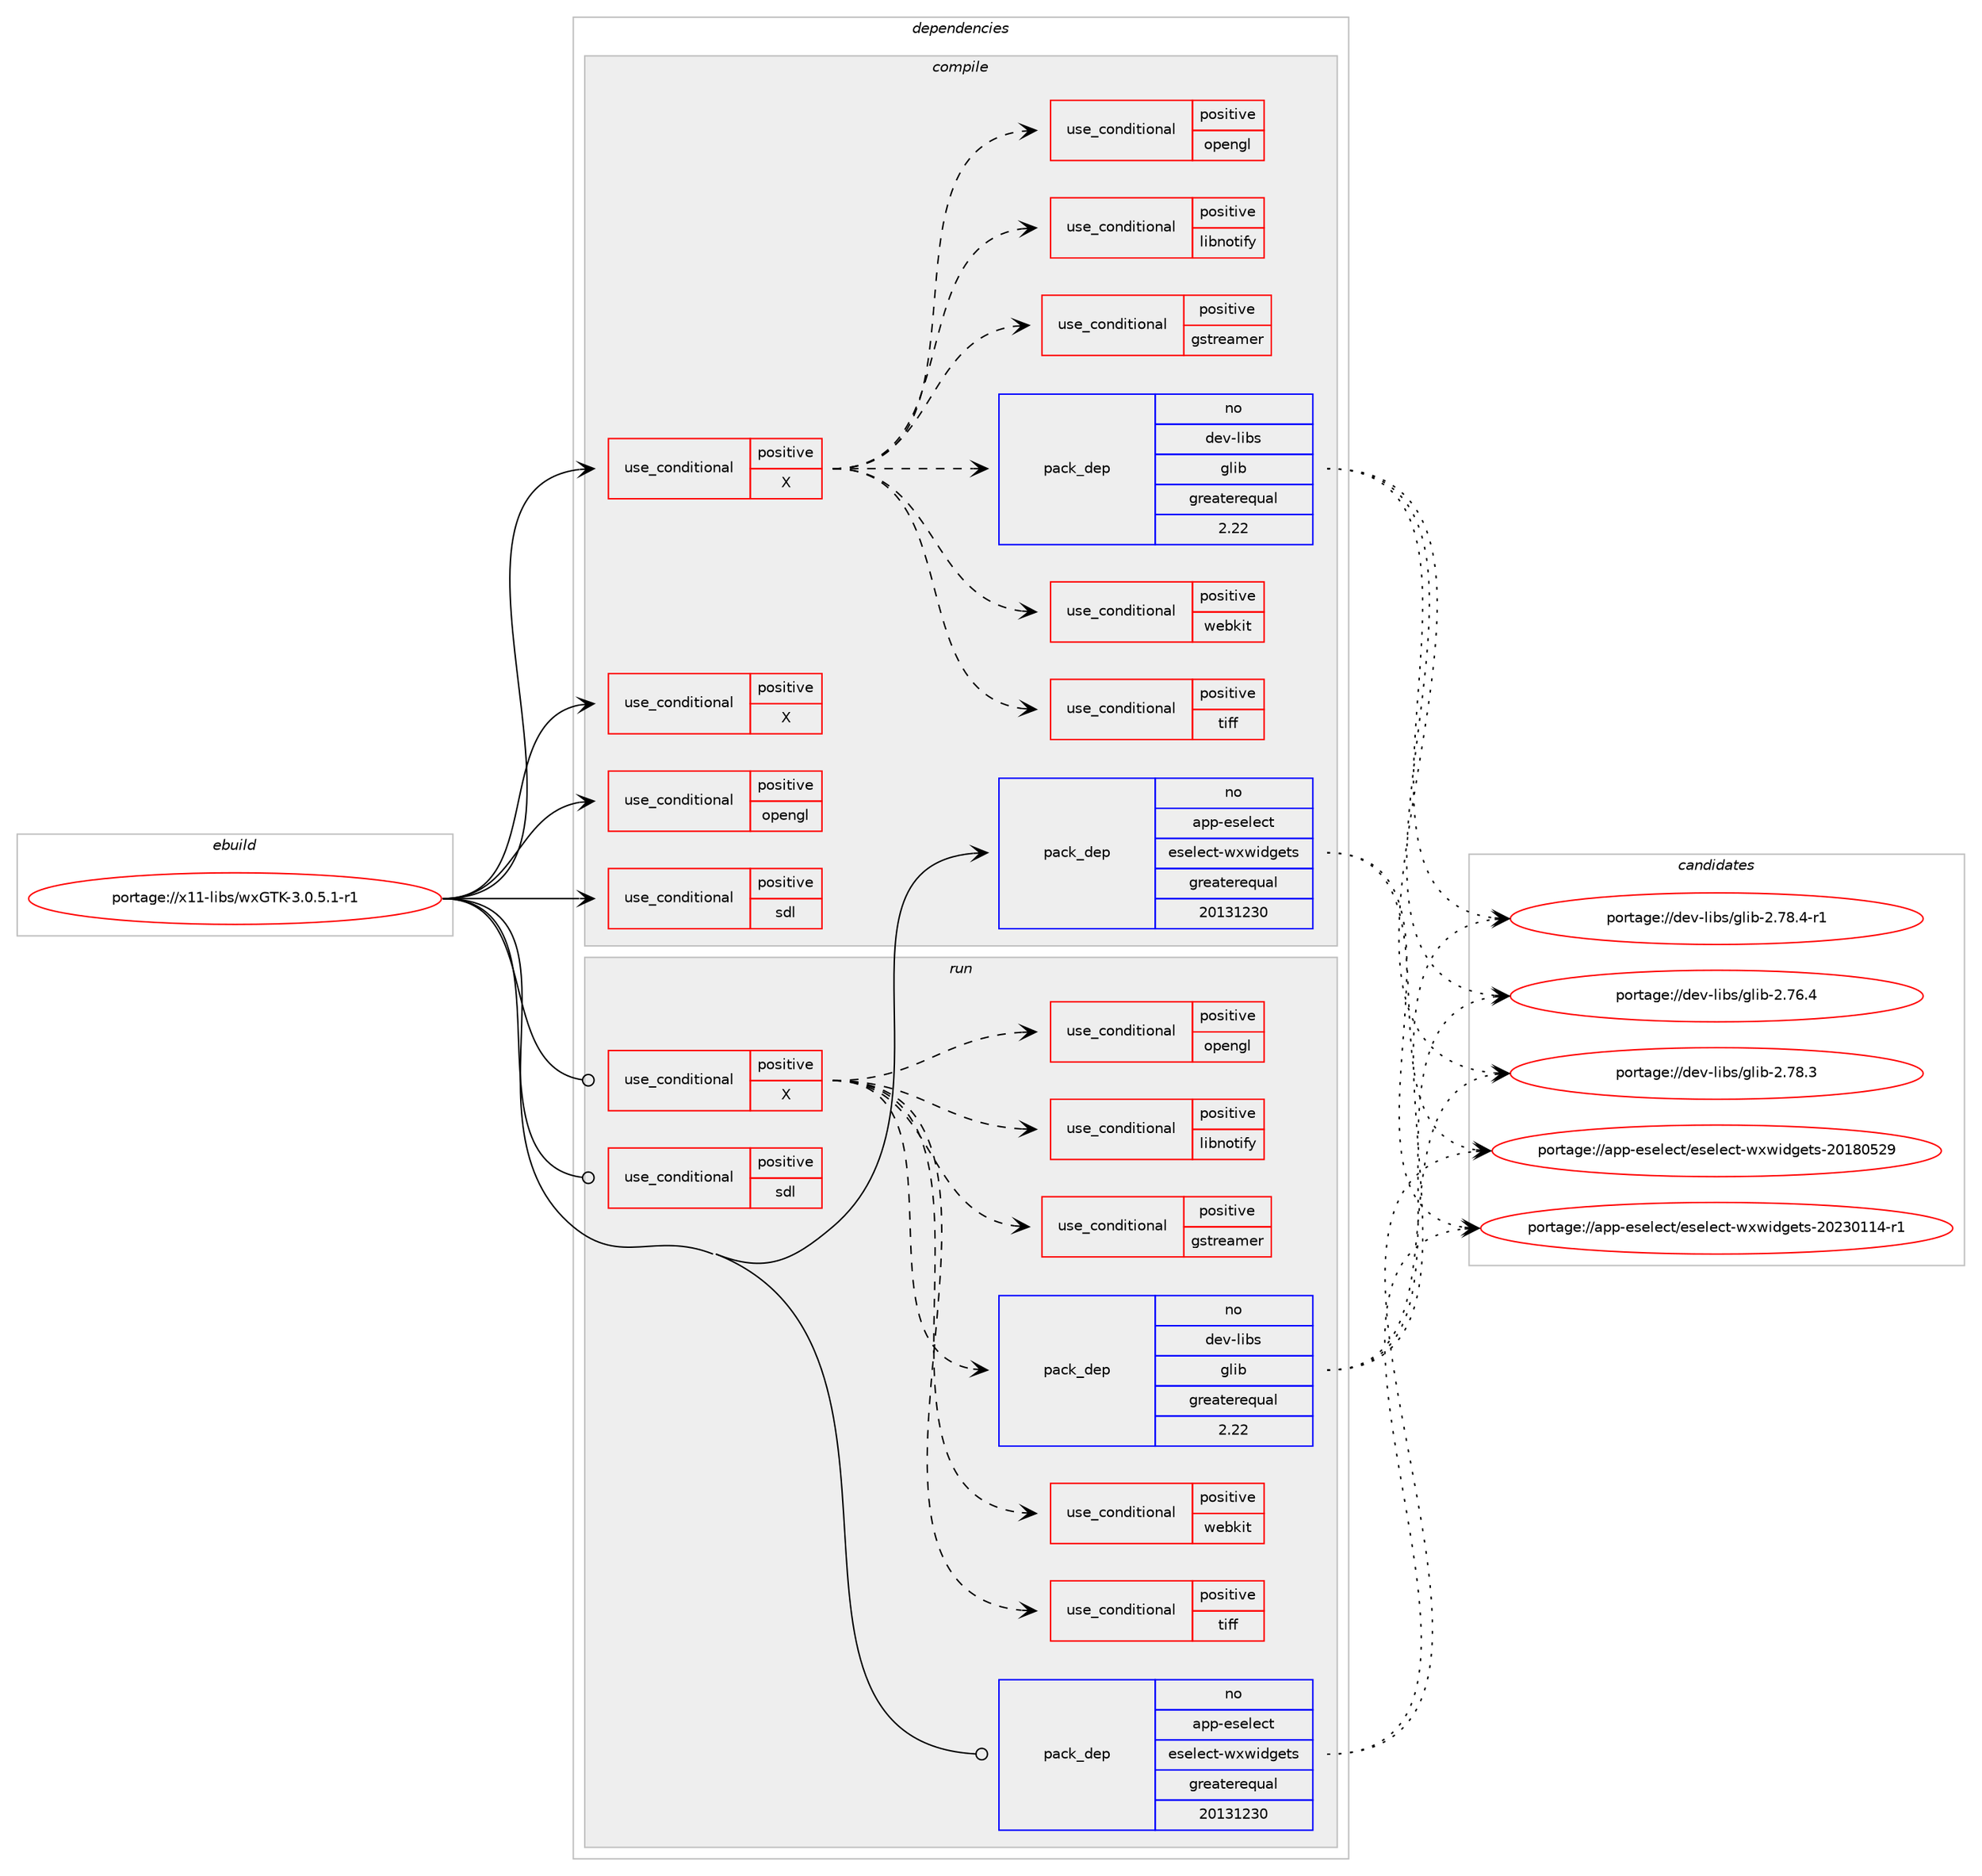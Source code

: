 digraph prolog {

# *************
# Graph options
# *************

newrank=true;
concentrate=true;
compound=true;
graph [rankdir=LR,fontname=Helvetica,fontsize=10,ranksep=1.5];#, ranksep=2.5, nodesep=0.2];
edge  [arrowhead=vee];
node  [fontname=Helvetica,fontsize=10];

# **********
# The ebuild
# **********

subgraph cluster_leftcol {
color=gray;
rank=same;
label=<<i>ebuild</i>>;
id [label="portage://x11-libs/wxGTK-3.0.5.1-r1", color=red, width=4, href="../x11-libs/wxGTK-3.0.5.1-r1.svg"];
}

# ****************
# The dependencies
# ****************

subgraph cluster_midcol {
color=gray;
label=<<i>dependencies</i>>;
subgraph cluster_compile {
fillcolor="#eeeeee";
style=filled;
label=<<i>compile</i>>;
subgraph cond7070 {
dependency10348 [label=<<TABLE BORDER="0" CELLBORDER="1" CELLSPACING="0" CELLPADDING="4"><TR><TD ROWSPAN="3" CELLPADDING="10">use_conditional</TD></TR><TR><TD>positive</TD></TR><TR><TD>X</TD></TR></TABLE>>, shape=none, color=red];
subgraph pack3106 {
dependency10349 [label=<<TABLE BORDER="0" CELLBORDER="1" CELLSPACING="0" CELLPADDING="4" WIDTH="220"><TR><TD ROWSPAN="6" CELLPADDING="30">pack_dep</TD></TR><TR><TD WIDTH="110">no</TD></TR><TR><TD>dev-libs</TD></TR><TR><TD>glib</TD></TR><TR><TD>greaterequal</TD></TR><TR><TD>2.22</TD></TR></TABLE>>, shape=none, color=blue];
}
dependency10348:e -> dependency10349:w [weight=20,style="dashed",arrowhead="vee"];
# *** BEGIN UNKNOWN DEPENDENCY TYPE (TODO) ***
# dependency10348 -> package_dependency(portage://x11-libs/wxGTK-3.0.5.1-r1,install,no,media-libs,libjpeg-turbo,none,[,,],any_same_slot,[use(optenable(abi_x86_32),negative),use(optenable(abi_x86_64),negative),use(optenable(abi_x86_x32),negative),use(optenable(abi_mips_n32),negative),use(optenable(abi_mips_n64),negative),use(optenable(abi_mips_o32),negative),use(optenable(abi_s390_32),negative),use(optenable(abi_s390_64),negative)])
# *** END UNKNOWN DEPENDENCY TYPE (TODO) ***

# *** BEGIN UNKNOWN DEPENDENCY TYPE (TODO) ***
# dependency10348 -> package_dependency(portage://x11-libs/wxGTK-3.0.5.1-r1,install,no,media-libs,libpng,none,[,,],[slot(0),equal],[use(optenable(abi_x86_32),negative),use(optenable(abi_x86_64),negative),use(optenable(abi_x86_x32),negative),use(optenable(abi_mips_n32),negative),use(optenable(abi_mips_n64),negative),use(optenable(abi_mips_o32),negative),use(optenable(abi_s390_32),negative),use(optenable(abi_s390_64),negative)])
# *** END UNKNOWN DEPENDENCY TYPE (TODO) ***

# *** BEGIN UNKNOWN DEPENDENCY TYPE (TODO) ***
# dependency10348 -> package_dependency(portage://x11-libs/wxGTK-3.0.5.1-r1,install,no,sys-libs,zlib,none,[,,],[],[use(optenable(abi_x86_32),negative),use(optenable(abi_x86_64),negative),use(optenable(abi_x86_x32),negative),use(optenable(abi_mips_n32),negative),use(optenable(abi_mips_n64),negative),use(optenable(abi_mips_o32),negative),use(optenable(abi_s390_32),negative),use(optenable(abi_s390_64),negative)])
# *** END UNKNOWN DEPENDENCY TYPE (TODO) ***

# *** BEGIN UNKNOWN DEPENDENCY TYPE (TODO) ***
# dependency10348 -> package_dependency(portage://x11-libs/wxGTK-3.0.5.1-r1,install,no,x11-libs,cairo,none,[,,],[],[use(optenable(abi_x86_32),negative),use(optenable(abi_x86_64),negative),use(optenable(abi_x86_x32),negative),use(optenable(abi_mips_n32),negative),use(optenable(abi_mips_n64),negative),use(optenable(abi_mips_o32),negative),use(optenable(abi_s390_32),negative),use(optenable(abi_s390_64),negative)])
# *** END UNKNOWN DEPENDENCY TYPE (TODO) ***

# *** BEGIN UNKNOWN DEPENDENCY TYPE (TODO) ***
# dependency10348 -> package_dependency(portage://x11-libs/wxGTK-3.0.5.1-r1,install,no,x11-libs,gtk+,none,[,,],[slot(3)],[use(optenable(abi_x86_32),negative),use(optenable(abi_x86_64),negative),use(optenable(abi_x86_x32),negative),use(optenable(abi_mips_n32),negative),use(optenable(abi_mips_n64),negative),use(optenable(abi_mips_o32),negative),use(optenable(abi_s390_32),negative),use(optenable(abi_s390_64),negative)])
# *** END UNKNOWN DEPENDENCY TYPE (TODO) ***

# *** BEGIN UNKNOWN DEPENDENCY TYPE (TODO) ***
# dependency10348 -> package_dependency(portage://x11-libs/wxGTK-3.0.5.1-r1,install,no,x11-libs,gdk-pixbuf,none,[,,],[],[use(optenable(abi_x86_32),negative),use(optenable(abi_x86_64),negative),use(optenable(abi_x86_x32),negative),use(optenable(abi_mips_n32),negative),use(optenable(abi_mips_n64),negative),use(optenable(abi_mips_o32),negative),use(optenable(abi_s390_32),negative),use(optenable(abi_s390_64),negative)])
# *** END UNKNOWN DEPENDENCY TYPE (TODO) ***

# *** BEGIN UNKNOWN DEPENDENCY TYPE (TODO) ***
# dependency10348 -> package_dependency(portage://x11-libs/wxGTK-3.0.5.1-r1,install,no,x11-libs,libSM,none,[,,],[],[use(optenable(abi_x86_32),negative),use(optenable(abi_x86_64),negative),use(optenable(abi_x86_x32),negative),use(optenable(abi_mips_n32),negative),use(optenable(abi_mips_n64),negative),use(optenable(abi_mips_o32),negative),use(optenable(abi_s390_32),negative),use(optenable(abi_s390_64),negative)])
# *** END UNKNOWN DEPENDENCY TYPE (TODO) ***

# *** BEGIN UNKNOWN DEPENDENCY TYPE (TODO) ***
# dependency10348 -> package_dependency(portage://x11-libs/wxGTK-3.0.5.1-r1,install,no,x11-libs,libX11,none,[,,],[],[use(optenable(abi_x86_32),negative),use(optenable(abi_x86_64),negative),use(optenable(abi_x86_x32),negative),use(optenable(abi_mips_n32),negative),use(optenable(abi_mips_n64),negative),use(optenable(abi_mips_o32),negative),use(optenable(abi_s390_32),negative),use(optenable(abi_s390_64),negative)])
# *** END UNKNOWN DEPENDENCY TYPE (TODO) ***

# *** BEGIN UNKNOWN DEPENDENCY TYPE (TODO) ***
# dependency10348 -> package_dependency(portage://x11-libs/wxGTK-3.0.5.1-r1,install,no,x11-libs,libXxf86vm,none,[,,],[],[use(optenable(abi_x86_32),negative),use(optenable(abi_x86_64),negative),use(optenable(abi_x86_x32),negative),use(optenable(abi_mips_n32),negative),use(optenable(abi_mips_n64),negative),use(optenable(abi_mips_o32),negative),use(optenable(abi_s390_32),negative),use(optenable(abi_s390_64),negative)])
# *** END UNKNOWN DEPENDENCY TYPE (TODO) ***

# *** BEGIN UNKNOWN DEPENDENCY TYPE (TODO) ***
# dependency10348 -> package_dependency(portage://x11-libs/wxGTK-3.0.5.1-r1,install,no,x11-libs,pango,none,[,,],[],[use(optenable(abi_x86_32),negative),use(optenable(abi_x86_64),negative),use(optenable(abi_x86_x32),negative),use(optenable(abi_mips_n32),negative),use(optenable(abi_mips_n64),negative),use(optenable(abi_mips_o32),negative),use(optenable(abi_s390_32),negative),use(optenable(abi_s390_64),negative)])
# *** END UNKNOWN DEPENDENCY TYPE (TODO) ***

subgraph cond7071 {
dependency10350 [label=<<TABLE BORDER="0" CELLBORDER="1" CELLSPACING="0" CELLPADDING="4"><TR><TD ROWSPAN="3" CELLPADDING="10">use_conditional</TD></TR><TR><TD>positive</TD></TR><TR><TD>gstreamer</TD></TR></TABLE>>, shape=none, color=red];
# *** BEGIN UNKNOWN DEPENDENCY TYPE (TODO) ***
# dependency10350 -> package_dependency(portage://x11-libs/wxGTK-3.0.5.1-r1,install,no,media-libs,gstreamer,none,[,,],[slot(1.0)],[use(optenable(abi_x86_32),negative),use(optenable(abi_x86_64),negative),use(optenable(abi_x86_x32),negative),use(optenable(abi_mips_n32),negative),use(optenable(abi_mips_n64),negative),use(optenable(abi_mips_o32),negative),use(optenable(abi_s390_32),negative),use(optenable(abi_s390_64),negative)])
# *** END UNKNOWN DEPENDENCY TYPE (TODO) ***

# *** BEGIN UNKNOWN DEPENDENCY TYPE (TODO) ***
# dependency10350 -> package_dependency(portage://x11-libs/wxGTK-3.0.5.1-r1,install,no,media-libs,gst-plugins-base,none,[,,],[slot(1.0)],[use(optenable(abi_x86_32),negative),use(optenable(abi_x86_64),negative),use(optenable(abi_x86_x32),negative),use(optenable(abi_mips_n32),negative),use(optenable(abi_mips_n64),negative),use(optenable(abi_mips_o32),negative),use(optenable(abi_s390_32),negative),use(optenable(abi_s390_64),negative)])
# *** END UNKNOWN DEPENDENCY TYPE (TODO) ***

}
dependency10348:e -> dependency10350:w [weight=20,style="dashed",arrowhead="vee"];
subgraph cond7072 {
dependency10351 [label=<<TABLE BORDER="0" CELLBORDER="1" CELLSPACING="0" CELLPADDING="4"><TR><TD ROWSPAN="3" CELLPADDING="10">use_conditional</TD></TR><TR><TD>positive</TD></TR><TR><TD>libnotify</TD></TR></TABLE>>, shape=none, color=red];
# *** BEGIN UNKNOWN DEPENDENCY TYPE (TODO) ***
# dependency10351 -> package_dependency(portage://x11-libs/wxGTK-3.0.5.1-r1,install,no,x11-libs,libnotify,none,[,,],[],[use(optenable(abi_x86_32),negative),use(optenable(abi_x86_64),negative),use(optenable(abi_x86_x32),negative),use(optenable(abi_mips_n32),negative),use(optenable(abi_mips_n64),negative),use(optenable(abi_mips_o32),negative),use(optenable(abi_s390_32),negative),use(optenable(abi_s390_64),negative)])
# *** END UNKNOWN DEPENDENCY TYPE (TODO) ***

}
dependency10348:e -> dependency10351:w [weight=20,style="dashed",arrowhead="vee"];
subgraph cond7073 {
dependency10352 [label=<<TABLE BORDER="0" CELLBORDER="1" CELLSPACING="0" CELLPADDING="4"><TR><TD ROWSPAN="3" CELLPADDING="10">use_conditional</TD></TR><TR><TD>positive</TD></TR><TR><TD>opengl</TD></TR></TABLE>>, shape=none, color=red];
# *** BEGIN UNKNOWN DEPENDENCY TYPE (TODO) ***
# dependency10352 -> package_dependency(portage://x11-libs/wxGTK-3.0.5.1-r1,install,no,virtual,opengl,none,[,,],[],[use(optenable(abi_x86_32),negative),use(optenable(abi_x86_64),negative),use(optenable(abi_x86_x32),negative),use(optenable(abi_mips_n32),negative),use(optenable(abi_mips_n64),negative),use(optenable(abi_mips_o32),negative),use(optenable(abi_s390_32),negative),use(optenable(abi_s390_64),negative)])
# *** END UNKNOWN DEPENDENCY TYPE (TODO) ***

}
dependency10348:e -> dependency10352:w [weight=20,style="dashed",arrowhead="vee"];
subgraph cond7074 {
dependency10353 [label=<<TABLE BORDER="0" CELLBORDER="1" CELLSPACING="0" CELLPADDING="4"><TR><TD ROWSPAN="3" CELLPADDING="10">use_conditional</TD></TR><TR><TD>positive</TD></TR><TR><TD>tiff</TD></TR></TABLE>>, shape=none, color=red];
# *** BEGIN UNKNOWN DEPENDENCY TYPE (TODO) ***
# dependency10353 -> package_dependency(portage://x11-libs/wxGTK-3.0.5.1-r1,install,no,media-libs,tiff,none,[,,],any_same_slot,[use(optenable(abi_x86_32),negative),use(optenable(abi_x86_64),negative),use(optenable(abi_x86_x32),negative),use(optenable(abi_mips_n32),negative),use(optenable(abi_mips_n64),negative),use(optenable(abi_mips_o32),negative),use(optenable(abi_s390_32),negative),use(optenable(abi_s390_64),negative)])
# *** END UNKNOWN DEPENDENCY TYPE (TODO) ***

}
dependency10348:e -> dependency10353:w [weight=20,style="dashed",arrowhead="vee"];
subgraph cond7075 {
dependency10354 [label=<<TABLE BORDER="0" CELLBORDER="1" CELLSPACING="0" CELLPADDING="4"><TR><TD ROWSPAN="3" CELLPADDING="10">use_conditional</TD></TR><TR><TD>positive</TD></TR><TR><TD>webkit</TD></TR></TABLE>>, shape=none, color=red];
# *** BEGIN UNKNOWN DEPENDENCY TYPE (TODO) ***
# dependency10354 -> package_dependency(portage://x11-libs/wxGTK-3.0.5.1-r1,install,no,net-libs,webkit-gtk,none,[,,],[slot(4)],[])
# *** END UNKNOWN DEPENDENCY TYPE (TODO) ***

}
dependency10348:e -> dependency10354:w [weight=20,style="dashed",arrowhead="vee"];
}
id:e -> dependency10348:w [weight=20,style="solid",arrowhead="vee"];
subgraph cond7076 {
dependency10355 [label=<<TABLE BORDER="0" CELLBORDER="1" CELLSPACING="0" CELLPADDING="4"><TR><TD ROWSPAN="3" CELLPADDING="10">use_conditional</TD></TR><TR><TD>positive</TD></TR><TR><TD>X</TD></TR></TABLE>>, shape=none, color=red];
# *** BEGIN UNKNOWN DEPENDENCY TYPE (TODO) ***
# dependency10355 -> package_dependency(portage://x11-libs/wxGTK-3.0.5.1-r1,install,no,x11-base,xorg-proto,none,[,,],[],[])
# *** END UNKNOWN DEPENDENCY TYPE (TODO) ***

}
id:e -> dependency10355:w [weight=20,style="solid",arrowhead="vee"];
subgraph cond7077 {
dependency10356 [label=<<TABLE BORDER="0" CELLBORDER="1" CELLSPACING="0" CELLPADDING="4"><TR><TD ROWSPAN="3" CELLPADDING="10">use_conditional</TD></TR><TR><TD>positive</TD></TR><TR><TD>opengl</TD></TR></TABLE>>, shape=none, color=red];
# *** BEGIN UNKNOWN DEPENDENCY TYPE (TODO) ***
# dependency10356 -> package_dependency(portage://x11-libs/wxGTK-3.0.5.1-r1,install,no,virtual,glu,none,[,,],[],[use(optenable(abi_x86_32),negative),use(optenable(abi_x86_64),negative),use(optenable(abi_x86_x32),negative),use(optenable(abi_mips_n32),negative),use(optenable(abi_mips_n64),negative),use(optenable(abi_mips_o32),negative),use(optenable(abi_s390_32),negative),use(optenable(abi_s390_64),negative)])
# *** END UNKNOWN DEPENDENCY TYPE (TODO) ***

}
id:e -> dependency10356:w [weight=20,style="solid",arrowhead="vee"];
subgraph cond7078 {
dependency10357 [label=<<TABLE BORDER="0" CELLBORDER="1" CELLSPACING="0" CELLPADDING="4"><TR><TD ROWSPAN="3" CELLPADDING="10">use_conditional</TD></TR><TR><TD>positive</TD></TR><TR><TD>sdl</TD></TR></TABLE>>, shape=none, color=red];
# *** BEGIN UNKNOWN DEPENDENCY TYPE (TODO) ***
# dependency10357 -> package_dependency(portage://x11-libs/wxGTK-3.0.5.1-r1,install,no,media-libs,libsdl2,none,[,,],[],[use(optenable(abi_x86_32),negative),use(optenable(abi_x86_64),negative),use(optenable(abi_x86_x32),negative),use(optenable(abi_mips_n32),negative),use(optenable(abi_mips_n64),negative),use(optenable(abi_mips_o32),negative),use(optenable(abi_s390_32),negative),use(optenable(abi_s390_64),negative)])
# *** END UNKNOWN DEPENDENCY TYPE (TODO) ***

}
id:e -> dependency10357:w [weight=20,style="solid",arrowhead="vee"];
subgraph pack3107 {
dependency10358 [label=<<TABLE BORDER="0" CELLBORDER="1" CELLSPACING="0" CELLPADDING="4" WIDTH="220"><TR><TD ROWSPAN="6" CELLPADDING="30">pack_dep</TD></TR><TR><TD WIDTH="110">no</TD></TR><TR><TD>app-eselect</TD></TR><TR><TD>eselect-wxwidgets</TD></TR><TR><TD>greaterequal</TD></TR><TR><TD>20131230</TD></TR></TABLE>>, shape=none, color=blue];
}
id:e -> dependency10358:w [weight=20,style="solid",arrowhead="vee"];
# *** BEGIN UNKNOWN DEPENDENCY TYPE (TODO) ***
# id -> package_dependency(portage://x11-libs/wxGTK-3.0.5.1-r1,install,no,dev-libs,expat,none,[,,],[],[use(optenable(abi_x86_32),negative),use(optenable(abi_x86_64),negative),use(optenable(abi_x86_x32),negative),use(optenable(abi_mips_n32),negative),use(optenable(abi_mips_n64),negative),use(optenable(abi_mips_o32),negative),use(optenable(abi_s390_32),negative),use(optenable(abi_s390_64),negative)])
# *** END UNKNOWN DEPENDENCY TYPE (TODO) ***

}
subgraph cluster_compileandrun {
fillcolor="#eeeeee";
style=filled;
label=<<i>compile and run</i>>;
}
subgraph cluster_run {
fillcolor="#eeeeee";
style=filled;
label=<<i>run</i>>;
subgraph cond7079 {
dependency10359 [label=<<TABLE BORDER="0" CELLBORDER="1" CELLSPACING="0" CELLPADDING="4"><TR><TD ROWSPAN="3" CELLPADDING="10">use_conditional</TD></TR><TR><TD>positive</TD></TR><TR><TD>X</TD></TR></TABLE>>, shape=none, color=red];
subgraph pack3108 {
dependency10360 [label=<<TABLE BORDER="0" CELLBORDER="1" CELLSPACING="0" CELLPADDING="4" WIDTH="220"><TR><TD ROWSPAN="6" CELLPADDING="30">pack_dep</TD></TR><TR><TD WIDTH="110">no</TD></TR><TR><TD>dev-libs</TD></TR><TR><TD>glib</TD></TR><TR><TD>greaterequal</TD></TR><TR><TD>2.22</TD></TR></TABLE>>, shape=none, color=blue];
}
dependency10359:e -> dependency10360:w [weight=20,style="dashed",arrowhead="vee"];
# *** BEGIN UNKNOWN DEPENDENCY TYPE (TODO) ***
# dependency10359 -> package_dependency(portage://x11-libs/wxGTK-3.0.5.1-r1,run,no,media-libs,libjpeg-turbo,none,[,,],any_same_slot,[use(optenable(abi_x86_32),negative),use(optenable(abi_x86_64),negative),use(optenable(abi_x86_x32),negative),use(optenable(abi_mips_n32),negative),use(optenable(abi_mips_n64),negative),use(optenable(abi_mips_o32),negative),use(optenable(abi_s390_32),negative),use(optenable(abi_s390_64),negative)])
# *** END UNKNOWN DEPENDENCY TYPE (TODO) ***

# *** BEGIN UNKNOWN DEPENDENCY TYPE (TODO) ***
# dependency10359 -> package_dependency(portage://x11-libs/wxGTK-3.0.5.1-r1,run,no,media-libs,libpng,none,[,,],[slot(0),equal],[use(optenable(abi_x86_32),negative),use(optenable(abi_x86_64),negative),use(optenable(abi_x86_x32),negative),use(optenable(abi_mips_n32),negative),use(optenable(abi_mips_n64),negative),use(optenable(abi_mips_o32),negative),use(optenable(abi_s390_32),negative),use(optenable(abi_s390_64),negative)])
# *** END UNKNOWN DEPENDENCY TYPE (TODO) ***

# *** BEGIN UNKNOWN DEPENDENCY TYPE (TODO) ***
# dependency10359 -> package_dependency(portage://x11-libs/wxGTK-3.0.5.1-r1,run,no,sys-libs,zlib,none,[,,],[],[use(optenable(abi_x86_32),negative),use(optenable(abi_x86_64),negative),use(optenable(abi_x86_x32),negative),use(optenable(abi_mips_n32),negative),use(optenable(abi_mips_n64),negative),use(optenable(abi_mips_o32),negative),use(optenable(abi_s390_32),negative),use(optenable(abi_s390_64),negative)])
# *** END UNKNOWN DEPENDENCY TYPE (TODO) ***

# *** BEGIN UNKNOWN DEPENDENCY TYPE (TODO) ***
# dependency10359 -> package_dependency(portage://x11-libs/wxGTK-3.0.5.1-r1,run,no,x11-libs,cairo,none,[,,],[],[use(optenable(abi_x86_32),negative),use(optenable(abi_x86_64),negative),use(optenable(abi_x86_x32),negative),use(optenable(abi_mips_n32),negative),use(optenable(abi_mips_n64),negative),use(optenable(abi_mips_o32),negative),use(optenable(abi_s390_32),negative),use(optenable(abi_s390_64),negative)])
# *** END UNKNOWN DEPENDENCY TYPE (TODO) ***

# *** BEGIN UNKNOWN DEPENDENCY TYPE (TODO) ***
# dependency10359 -> package_dependency(portage://x11-libs/wxGTK-3.0.5.1-r1,run,no,x11-libs,gtk+,none,[,,],[slot(3)],[use(optenable(abi_x86_32),negative),use(optenable(abi_x86_64),negative),use(optenable(abi_x86_x32),negative),use(optenable(abi_mips_n32),negative),use(optenable(abi_mips_n64),negative),use(optenable(abi_mips_o32),negative),use(optenable(abi_s390_32),negative),use(optenable(abi_s390_64),negative)])
# *** END UNKNOWN DEPENDENCY TYPE (TODO) ***

# *** BEGIN UNKNOWN DEPENDENCY TYPE (TODO) ***
# dependency10359 -> package_dependency(portage://x11-libs/wxGTK-3.0.5.1-r1,run,no,x11-libs,gdk-pixbuf,none,[,,],[],[use(optenable(abi_x86_32),negative),use(optenable(abi_x86_64),negative),use(optenable(abi_x86_x32),negative),use(optenable(abi_mips_n32),negative),use(optenable(abi_mips_n64),negative),use(optenable(abi_mips_o32),negative),use(optenable(abi_s390_32),negative),use(optenable(abi_s390_64),negative)])
# *** END UNKNOWN DEPENDENCY TYPE (TODO) ***

# *** BEGIN UNKNOWN DEPENDENCY TYPE (TODO) ***
# dependency10359 -> package_dependency(portage://x11-libs/wxGTK-3.0.5.1-r1,run,no,x11-libs,libSM,none,[,,],[],[use(optenable(abi_x86_32),negative),use(optenable(abi_x86_64),negative),use(optenable(abi_x86_x32),negative),use(optenable(abi_mips_n32),negative),use(optenable(abi_mips_n64),negative),use(optenable(abi_mips_o32),negative),use(optenable(abi_s390_32),negative),use(optenable(abi_s390_64),negative)])
# *** END UNKNOWN DEPENDENCY TYPE (TODO) ***

# *** BEGIN UNKNOWN DEPENDENCY TYPE (TODO) ***
# dependency10359 -> package_dependency(portage://x11-libs/wxGTK-3.0.5.1-r1,run,no,x11-libs,libX11,none,[,,],[],[use(optenable(abi_x86_32),negative),use(optenable(abi_x86_64),negative),use(optenable(abi_x86_x32),negative),use(optenable(abi_mips_n32),negative),use(optenable(abi_mips_n64),negative),use(optenable(abi_mips_o32),negative),use(optenable(abi_s390_32),negative),use(optenable(abi_s390_64),negative)])
# *** END UNKNOWN DEPENDENCY TYPE (TODO) ***

# *** BEGIN UNKNOWN DEPENDENCY TYPE (TODO) ***
# dependency10359 -> package_dependency(portage://x11-libs/wxGTK-3.0.5.1-r1,run,no,x11-libs,libXxf86vm,none,[,,],[],[use(optenable(abi_x86_32),negative),use(optenable(abi_x86_64),negative),use(optenable(abi_x86_x32),negative),use(optenable(abi_mips_n32),negative),use(optenable(abi_mips_n64),negative),use(optenable(abi_mips_o32),negative),use(optenable(abi_s390_32),negative),use(optenable(abi_s390_64),negative)])
# *** END UNKNOWN DEPENDENCY TYPE (TODO) ***

# *** BEGIN UNKNOWN DEPENDENCY TYPE (TODO) ***
# dependency10359 -> package_dependency(portage://x11-libs/wxGTK-3.0.5.1-r1,run,no,x11-libs,pango,none,[,,],[],[use(optenable(abi_x86_32),negative),use(optenable(abi_x86_64),negative),use(optenable(abi_x86_x32),negative),use(optenable(abi_mips_n32),negative),use(optenable(abi_mips_n64),negative),use(optenable(abi_mips_o32),negative),use(optenable(abi_s390_32),negative),use(optenable(abi_s390_64),negative)])
# *** END UNKNOWN DEPENDENCY TYPE (TODO) ***

subgraph cond7080 {
dependency10361 [label=<<TABLE BORDER="0" CELLBORDER="1" CELLSPACING="0" CELLPADDING="4"><TR><TD ROWSPAN="3" CELLPADDING="10">use_conditional</TD></TR><TR><TD>positive</TD></TR><TR><TD>gstreamer</TD></TR></TABLE>>, shape=none, color=red];
# *** BEGIN UNKNOWN DEPENDENCY TYPE (TODO) ***
# dependency10361 -> package_dependency(portage://x11-libs/wxGTK-3.0.5.1-r1,run,no,media-libs,gstreamer,none,[,,],[slot(1.0)],[use(optenable(abi_x86_32),negative),use(optenable(abi_x86_64),negative),use(optenable(abi_x86_x32),negative),use(optenable(abi_mips_n32),negative),use(optenable(abi_mips_n64),negative),use(optenable(abi_mips_o32),negative),use(optenable(abi_s390_32),negative),use(optenable(abi_s390_64),negative)])
# *** END UNKNOWN DEPENDENCY TYPE (TODO) ***

# *** BEGIN UNKNOWN DEPENDENCY TYPE (TODO) ***
# dependency10361 -> package_dependency(portage://x11-libs/wxGTK-3.0.5.1-r1,run,no,media-libs,gst-plugins-base,none,[,,],[slot(1.0)],[use(optenable(abi_x86_32),negative),use(optenable(abi_x86_64),negative),use(optenable(abi_x86_x32),negative),use(optenable(abi_mips_n32),negative),use(optenable(abi_mips_n64),negative),use(optenable(abi_mips_o32),negative),use(optenable(abi_s390_32),negative),use(optenable(abi_s390_64),negative)])
# *** END UNKNOWN DEPENDENCY TYPE (TODO) ***

}
dependency10359:e -> dependency10361:w [weight=20,style="dashed",arrowhead="vee"];
subgraph cond7081 {
dependency10362 [label=<<TABLE BORDER="0" CELLBORDER="1" CELLSPACING="0" CELLPADDING="4"><TR><TD ROWSPAN="3" CELLPADDING="10">use_conditional</TD></TR><TR><TD>positive</TD></TR><TR><TD>libnotify</TD></TR></TABLE>>, shape=none, color=red];
# *** BEGIN UNKNOWN DEPENDENCY TYPE (TODO) ***
# dependency10362 -> package_dependency(portage://x11-libs/wxGTK-3.0.5.1-r1,run,no,x11-libs,libnotify,none,[,,],[],[use(optenable(abi_x86_32),negative),use(optenable(abi_x86_64),negative),use(optenable(abi_x86_x32),negative),use(optenable(abi_mips_n32),negative),use(optenable(abi_mips_n64),negative),use(optenable(abi_mips_o32),negative),use(optenable(abi_s390_32),negative),use(optenable(abi_s390_64),negative)])
# *** END UNKNOWN DEPENDENCY TYPE (TODO) ***

}
dependency10359:e -> dependency10362:w [weight=20,style="dashed",arrowhead="vee"];
subgraph cond7082 {
dependency10363 [label=<<TABLE BORDER="0" CELLBORDER="1" CELLSPACING="0" CELLPADDING="4"><TR><TD ROWSPAN="3" CELLPADDING="10">use_conditional</TD></TR><TR><TD>positive</TD></TR><TR><TD>opengl</TD></TR></TABLE>>, shape=none, color=red];
# *** BEGIN UNKNOWN DEPENDENCY TYPE (TODO) ***
# dependency10363 -> package_dependency(portage://x11-libs/wxGTK-3.0.5.1-r1,run,no,virtual,opengl,none,[,,],[],[use(optenable(abi_x86_32),negative),use(optenable(abi_x86_64),negative),use(optenable(abi_x86_x32),negative),use(optenable(abi_mips_n32),negative),use(optenable(abi_mips_n64),negative),use(optenable(abi_mips_o32),negative),use(optenable(abi_s390_32),negative),use(optenable(abi_s390_64),negative)])
# *** END UNKNOWN DEPENDENCY TYPE (TODO) ***

}
dependency10359:e -> dependency10363:w [weight=20,style="dashed",arrowhead="vee"];
subgraph cond7083 {
dependency10364 [label=<<TABLE BORDER="0" CELLBORDER="1" CELLSPACING="0" CELLPADDING="4"><TR><TD ROWSPAN="3" CELLPADDING="10">use_conditional</TD></TR><TR><TD>positive</TD></TR><TR><TD>tiff</TD></TR></TABLE>>, shape=none, color=red];
# *** BEGIN UNKNOWN DEPENDENCY TYPE (TODO) ***
# dependency10364 -> package_dependency(portage://x11-libs/wxGTK-3.0.5.1-r1,run,no,media-libs,tiff,none,[,,],any_same_slot,[use(optenable(abi_x86_32),negative),use(optenable(abi_x86_64),negative),use(optenable(abi_x86_x32),negative),use(optenable(abi_mips_n32),negative),use(optenable(abi_mips_n64),negative),use(optenable(abi_mips_o32),negative),use(optenable(abi_s390_32),negative),use(optenable(abi_s390_64),negative)])
# *** END UNKNOWN DEPENDENCY TYPE (TODO) ***

}
dependency10359:e -> dependency10364:w [weight=20,style="dashed",arrowhead="vee"];
subgraph cond7084 {
dependency10365 [label=<<TABLE BORDER="0" CELLBORDER="1" CELLSPACING="0" CELLPADDING="4"><TR><TD ROWSPAN="3" CELLPADDING="10">use_conditional</TD></TR><TR><TD>positive</TD></TR><TR><TD>webkit</TD></TR></TABLE>>, shape=none, color=red];
# *** BEGIN UNKNOWN DEPENDENCY TYPE (TODO) ***
# dependency10365 -> package_dependency(portage://x11-libs/wxGTK-3.0.5.1-r1,run,no,net-libs,webkit-gtk,none,[,,],[slot(4)],[])
# *** END UNKNOWN DEPENDENCY TYPE (TODO) ***

}
dependency10359:e -> dependency10365:w [weight=20,style="dashed",arrowhead="vee"];
}
id:e -> dependency10359:w [weight=20,style="solid",arrowhead="odot"];
subgraph cond7085 {
dependency10366 [label=<<TABLE BORDER="0" CELLBORDER="1" CELLSPACING="0" CELLPADDING="4"><TR><TD ROWSPAN="3" CELLPADDING="10">use_conditional</TD></TR><TR><TD>positive</TD></TR><TR><TD>sdl</TD></TR></TABLE>>, shape=none, color=red];
# *** BEGIN UNKNOWN DEPENDENCY TYPE (TODO) ***
# dependency10366 -> package_dependency(portage://x11-libs/wxGTK-3.0.5.1-r1,run,no,media-libs,libsdl2,none,[,,],[],[use(optenable(abi_x86_32),negative),use(optenable(abi_x86_64),negative),use(optenable(abi_x86_x32),negative),use(optenable(abi_mips_n32),negative),use(optenable(abi_mips_n64),negative),use(optenable(abi_mips_o32),negative),use(optenable(abi_s390_32),negative),use(optenable(abi_s390_64),negative)])
# *** END UNKNOWN DEPENDENCY TYPE (TODO) ***

}
id:e -> dependency10366:w [weight=20,style="solid",arrowhead="odot"];
subgraph pack3109 {
dependency10367 [label=<<TABLE BORDER="0" CELLBORDER="1" CELLSPACING="0" CELLPADDING="4" WIDTH="220"><TR><TD ROWSPAN="6" CELLPADDING="30">pack_dep</TD></TR><TR><TD WIDTH="110">no</TD></TR><TR><TD>app-eselect</TD></TR><TR><TD>eselect-wxwidgets</TD></TR><TR><TD>greaterequal</TD></TR><TR><TD>20131230</TD></TR></TABLE>>, shape=none, color=blue];
}
id:e -> dependency10367:w [weight=20,style="solid",arrowhead="odot"];
# *** BEGIN UNKNOWN DEPENDENCY TYPE (TODO) ***
# id -> package_dependency(portage://x11-libs/wxGTK-3.0.5.1-r1,run,no,dev-libs,expat,none,[,,],[],[use(optenable(abi_x86_32),negative),use(optenable(abi_x86_64),negative),use(optenable(abi_x86_x32),negative),use(optenable(abi_mips_n32),negative),use(optenable(abi_mips_n64),negative),use(optenable(abi_mips_o32),negative),use(optenable(abi_s390_32),negative),use(optenable(abi_s390_64),negative)])
# *** END UNKNOWN DEPENDENCY TYPE (TODO) ***

}
}

# **************
# The candidates
# **************

subgraph cluster_choices {
rank=same;
color=gray;
label=<<i>candidates</i>>;

subgraph choice3106 {
color=black;
nodesep=1;
choice1001011184510810598115471031081059845504655544652 [label="portage://dev-libs/glib-2.76.4", color=red, width=4,href="../dev-libs/glib-2.76.4.svg"];
choice1001011184510810598115471031081059845504655564651 [label="portage://dev-libs/glib-2.78.3", color=red, width=4,href="../dev-libs/glib-2.78.3.svg"];
choice10010111845108105981154710310810598455046555646524511449 [label="portage://dev-libs/glib-2.78.4-r1", color=red, width=4,href="../dev-libs/glib-2.78.4-r1.svg"];
dependency10349:e -> choice1001011184510810598115471031081059845504655544652:w [style=dotted,weight="100"];
dependency10349:e -> choice1001011184510810598115471031081059845504655564651:w [style=dotted,weight="100"];
dependency10349:e -> choice10010111845108105981154710310810598455046555646524511449:w [style=dotted,weight="100"];
}
subgraph choice3107 {
color=black;
nodesep=1;
choice971121124510111510110810199116471011151011081019911645119120119105100103101116115455048495648535057 [label="portage://app-eselect/eselect-wxwidgets-20180529", color=red, width=4,href="../app-eselect/eselect-wxwidgets-20180529.svg"];
choice9711211245101115101108101991164710111510110810199116451191201191051001031011161154550485051484949524511449 [label="portage://app-eselect/eselect-wxwidgets-20230114-r1", color=red, width=4,href="../app-eselect/eselect-wxwidgets-20230114-r1.svg"];
dependency10358:e -> choice971121124510111510110810199116471011151011081019911645119120119105100103101116115455048495648535057:w [style=dotted,weight="100"];
dependency10358:e -> choice9711211245101115101108101991164710111510110810199116451191201191051001031011161154550485051484949524511449:w [style=dotted,weight="100"];
}
subgraph choice3108 {
color=black;
nodesep=1;
choice1001011184510810598115471031081059845504655544652 [label="portage://dev-libs/glib-2.76.4", color=red, width=4,href="../dev-libs/glib-2.76.4.svg"];
choice1001011184510810598115471031081059845504655564651 [label="portage://dev-libs/glib-2.78.3", color=red, width=4,href="../dev-libs/glib-2.78.3.svg"];
choice10010111845108105981154710310810598455046555646524511449 [label="portage://dev-libs/glib-2.78.4-r1", color=red, width=4,href="../dev-libs/glib-2.78.4-r1.svg"];
dependency10360:e -> choice1001011184510810598115471031081059845504655544652:w [style=dotted,weight="100"];
dependency10360:e -> choice1001011184510810598115471031081059845504655564651:w [style=dotted,weight="100"];
dependency10360:e -> choice10010111845108105981154710310810598455046555646524511449:w [style=dotted,weight="100"];
}
subgraph choice3109 {
color=black;
nodesep=1;
choice971121124510111510110810199116471011151011081019911645119120119105100103101116115455048495648535057 [label="portage://app-eselect/eselect-wxwidgets-20180529", color=red, width=4,href="../app-eselect/eselect-wxwidgets-20180529.svg"];
choice9711211245101115101108101991164710111510110810199116451191201191051001031011161154550485051484949524511449 [label="portage://app-eselect/eselect-wxwidgets-20230114-r1", color=red, width=4,href="../app-eselect/eselect-wxwidgets-20230114-r1.svg"];
dependency10367:e -> choice971121124510111510110810199116471011151011081019911645119120119105100103101116115455048495648535057:w [style=dotted,weight="100"];
dependency10367:e -> choice9711211245101115101108101991164710111510110810199116451191201191051001031011161154550485051484949524511449:w [style=dotted,weight="100"];
}
}

}
